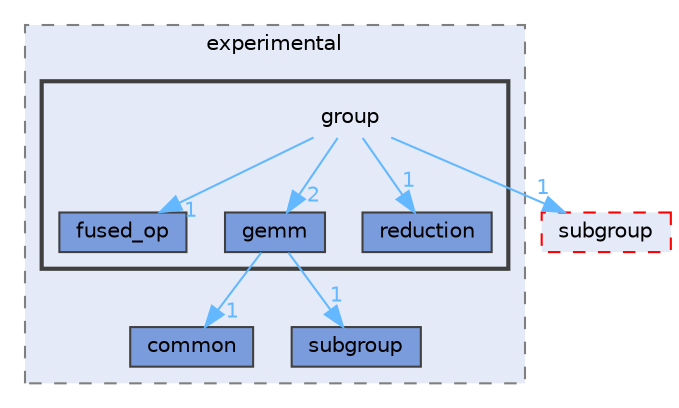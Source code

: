 digraph "include/experimental/group"
{
 // LATEX_PDF_SIZE
  bgcolor="transparent";
  edge [fontname=Helvetica,fontsize=10,labelfontname=Helvetica,labelfontsize=10];
  node [fontname=Helvetica,fontsize=10,shape=box,height=0.2,width=0.4];
  compound=true
  subgraph clusterdir_8966848d4591654ab1db845bb311f08b {
    graph [ bgcolor="#e4eaf8", pencolor="grey50", label="experimental", fontname=Helvetica,fontsize=10 style="filled,dashed", URL="dir_8966848d4591654ab1db845bb311f08b.html",tooltip=""]
  dir_4d3106a75df04f1e8e08f7fdd7e68f7e [label="common", fillcolor="#7a9bdc", color="grey25", style="filled", URL="dir_4d3106a75df04f1e8e08f7fdd7e68f7e.html",tooltip=""];
  dir_7158ba01021871150c6825fce9de9714 [label="subgroup", fillcolor="#7a9bdc", color="grey25", style="filled", URL="dir_7158ba01021871150c6825fce9de9714.html",tooltip=""];
  subgraph clusterdir_6cebb349e4d63b3d4aebac2b846d4ac3 {
    graph [ bgcolor="#e4eaf8", pencolor="grey25", label="", fontname=Helvetica,fontsize=10 style="filled,bold", URL="dir_6cebb349e4d63b3d4aebac2b846d4ac3.html",tooltip=""]
    dir_6cebb349e4d63b3d4aebac2b846d4ac3 [shape=plaintext, label="group"];
  dir_410b5e7dd5c4254b7aeadfca8c7d2ce8 [label="fused_op", fillcolor="#7a9bdc", color="grey25", style="filled", URL="dir_410b5e7dd5c4254b7aeadfca8c7d2ce8.html",tooltip=""];
  dir_4b359bae971ed7f45cb58ad62ebb64a2 [label="gemm", fillcolor="#7a9bdc", color="grey25", style="filled", URL="dir_4b359bae971ed7f45cb58ad62ebb64a2.html",tooltip=""];
  dir_36674c3a6eb672523dfb54a834a8c284 [label="reduction", fillcolor="#7a9bdc", color="grey25", style="filled", URL="dir_36674c3a6eb672523dfb54a834a8c284.html",tooltip=""];
  }
  }
  dir_4491ffced1a1e2c00bbd5b97a6d251d5 [label="subgroup", fillcolor="#e4eaf8", color="red", style="filled,dashed", URL="dir_4491ffced1a1e2c00bbd5b97a6d251d5.html",tooltip=""];
  dir_6cebb349e4d63b3d4aebac2b846d4ac3->dir_36674c3a6eb672523dfb54a834a8c284 [headlabel="1", labeldistance=1.5 headhref="dir_000024_000038.html" color="steelblue1" fontcolor="steelblue1"];
  dir_6cebb349e4d63b3d4aebac2b846d4ac3->dir_410b5e7dd5c4254b7aeadfca8c7d2ce8 [headlabel="1", labeldistance=1.5 headhref="dir_000024_000019.html" color="steelblue1" fontcolor="steelblue1"];
  dir_6cebb349e4d63b3d4aebac2b846d4ac3->dir_4491ffced1a1e2c00bbd5b97a6d251d5 [headlabel="1", labeldistance=1.5 headhref="dir_000024_000043.html" color="steelblue1" fontcolor="steelblue1"];
  dir_6cebb349e4d63b3d4aebac2b846d4ac3->dir_4b359bae971ed7f45cb58ad62ebb64a2 [headlabel="2", labeldistance=1.5 headhref="dir_000024_000020.html" color="steelblue1" fontcolor="steelblue1"];
  dir_4b359bae971ed7f45cb58ad62ebb64a2->dir_4d3106a75df04f1e8e08f7fdd7e68f7e [headlabel="1", labeldistance=1.5 headhref="dir_000020_000012.html" color="steelblue1" fontcolor="steelblue1"];
  dir_4b359bae971ed7f45cb58ad62ebb64a2->dir_7158ba01021871150c6825fce9de9714 [headlabel="1", labeldistance=1.5 headhref="dir_000020_000042.html" color="steelblue1" fontcolor="steelblue1"];
}
